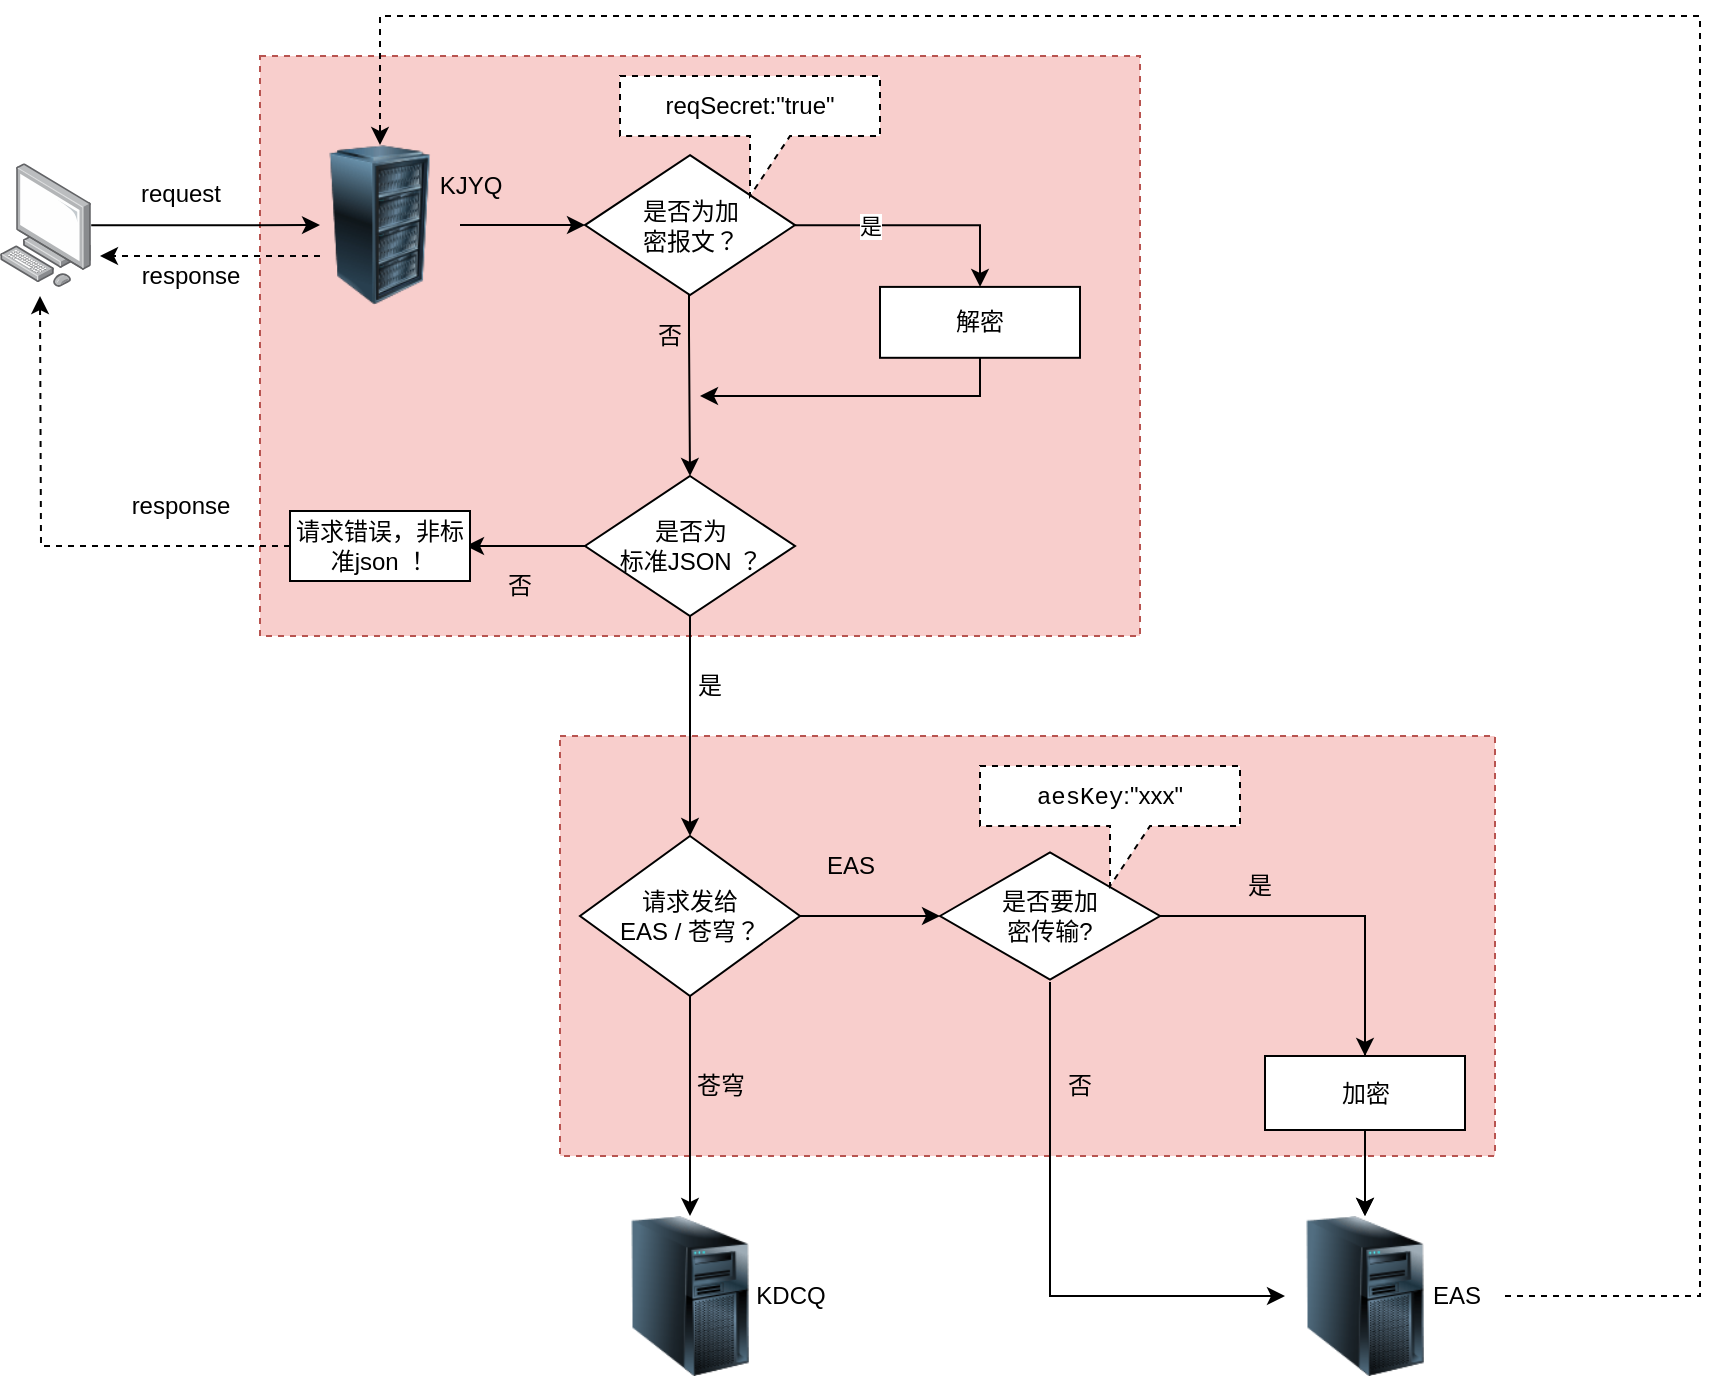 <mxfile version="20.6.0" type="github">
  <diagram id="U3X7yAVofSB0_fFjsSE9" name="第 1 页">
    <mxGraphModel dx="1038" dy="539" grid="1" gridSize="10" guides="1" tooltips="1" connect="1" arrows="1" fold="1" page="1" pageScale="1" pageWidth="3300" pageHeight="4681" math="0" shadow="0">
      <root>
        <mxCell id="0" />
        <mxCell id="1" parent="0" />
        <mxCell id="NWSvcn1y5vmJvd92Y7-b-102" value="" style="rounded=0;whiteSpace=wrap;html=1;dashed=1;fillColor=#f8cecc;strokeColor=#b85450;" parent="1" vertex="1">
          <mxGeometry x="350" y="420" width="467.5" height="210" as="geometry" />
        </mxCell>
        <mxCell id="NWSvcn1y5vmJvd92Y7-b-82" value="" style="rounded=0;whiteSpace=wrap;html=1;dashed=1;fillColor=#f8cecc;strokeColor=#b85450;" parent="1" vertex="1">
          <mxGeometry x="200" y="80" width="440" height="290" as="geometry" />
        </mxCell>
        <mxCell id="NWSvcn1y5vmJvd92Y7-b-14" style="edgeStyle=orthogonalEdgeStyle;rounded=0;orthogonalLoop=1;jettySize=auto;html=1;" parent="1" source="NWSvcn1y5vmJvd92Y7-b-3" edge="1">
          <mxGeometry relative="1" as="geometry">
            <mxPoint x="230" y="164.55" as="targetPoint" />
          </mxGeometry>
        </mxCell>
        <mxCell id="NWSvcn1y5vmJvd92Y7-b-3" value="" style="points=[];aspect=fixed;html=1;align=center;shadow=0;dashed=0;image;image=img/lib/allied_telesis/computer_and_terminals/Personal_Computer.svg;" parent="1" vertex="1">
          <mxGeometry x="70" y="133.65" width="45.6" height="61.8" as="geometry" />
        </mxCell>
        <mxCell id="NWSvcn1y5vmJvd92Y7-b-10" value="" style="image;html=1;image=img/lib/clip_art/computers/Server_Tower_128x128.png" parent="1" vertex="1">
          <mxGeometry x="375" y="660" width="80" height="80" as="geometry" />
        </mxCell>
        <mxCell id="B21uSw1qVCdi_lBnASV5-16" style="edgeStyle=orthogonalEdgeStyle;rounded=0;orthogonalLoop=1;jettySize=auto;html=1;entryX=0.5;entryY=0;entryDx=0;entryDy=0;dashed=1;" edge="1" parent="1" source="NWSvcn1y5vmJvd92Y7-b-20" target="NWSvcn1y5vmJvd92Y7-b-13">
          <mxGeometry relative="1" as="geometry">
            <Array as="points">
              <mxPoint x="920" y="700" />
              <mxPoint x="920" y="60" />
              <mxPoint x="260" y="60" />
            </Array>
          </mxGeometry>
        </mxCell>
        <mxCell id="NWSvcn1y5vmJvd92Y7-b-11" value="" style="image;html=1;image=img/lib/clip_art/computers/Server_Tower_128x128.png" parent="1" vertex="1">
          <mxGeometry x="712.5" y="660" width="80" height="80" as="geometry" />
        </mxCell>
        <mxCell id="NWSvcn1y5vmJvd92Y7-b-30" value="" style="edgeStyle=orthogonalEdgeStyle;rounded=0;orthogonalLoop=1;jettySize=auto;html=1;" parent="1" source="NWSvcn1y5vmJvd92Y7-b-13" target="NWSvcn1y5vmJvd92Y7-b-24" edge="1">
          <mxGeometry relative="1" as="geometry">
            <mxPoint x="320" y="164.6" as="sourcePoint" />
          </mxGeometry>
        </mxCell>
        <mxCell id="NWSvcn1y5vmJvd92Y7-b-13" value="" style="image;html=1;image=img/lib/clip_art/computers/Server_Rack_128x128.png" parent="1" vertex="1">
          <mxGeometry x="220" y="124.55" width="80" height="80" as="geometry" />
        </mxCell>
        <mxCell id="NWSvcn1y5vmJvd92Y7-b-19" value="KDCQ" style="text;html=1;align=center;verticalAlign=middle;resizable=0;points=[];autosize=1;strokeColor=none;fillColor=none;" parent="1" vertex="1">
          <mxGeometry x="435" y="685" width="60" height="30" as="geometry" />
        </mxCell>
        <mxCell id="NWSvcn1y5vmJvd92Y7-b-20" value="EAS" style="text;html=1;align=center;verticalAlign=middle;resizable=0;points=[];autosize=1;strokeColor=none;fillColor=none;" parent="1" vertex="1">
          <mxGeometry x="772.5" y="685" width="50" height="30" as="geometry" />
        </mxCell>
        <mxCell id="NWSvcn1y5vmJvd92Y7-b-21" value="request" style="text;html=1;align=center;verticalAlign=middle;resizable=0;points=[];autosize=1;strokeColor=none;fillColor=none;" parent="1" vertex="1">
          <mxGeometry x="130" y="133.65" width="60" height="30" as="geometry" />
        </mxCell>
        <mxCell id="NWSvcn1y5vmJvd92Y7-b-81" style="edgeStyle=orthogonalEdgeStyle;rounded=0;orthogonalLoop=1;jettySize=auto;html=1;entryX=0.5;entryY=0;entryDx=0;entryDy=0;" parent="1" source="NWSvcn1y5vmJvd92Y7-b-24" target="NWSvcn1y5vmJvd92Y7-b-54" edge="1">
          <mxGeometry relative="1" as="geometry" />
        </mxCell>
        <mxCell id="NWSvcn1y5vmJvd92Y7-b-24" value="是否为加&lt;br&gt;密报文？" style="rhombus;whiteSpace=wrap;html=1;" parent="1" vertex="1">
          <mxGeometry x="362.5" y="129.55" width="105" height="70" as="geometry" />
        </mxCell>
        <mxCell id="NWSvcn1y5vmJvd92Y7-b-36" style="edgeStyle=orthogonalEdgeStyle;rounded=0;orthogonalLoop=1;jettySize=auto;html=1;" parent="1" edge="1">
          <mxGeometry relative="1" as="geometry">
            <mxPoint x="414.5" y="199.55" as="sourcePoint" />
            <mxPoint x="415" y="290" as="targetPoint" />
            <Array as="points">
              <mxPoint x="414.5" y="219.55" />
              <mxPoint x="414.5" y="409.55" />
            </Array>
          </mxGeometry>
        </mxCell>
        <mxCell id="NWSvcn1y5vmJvd92Y7-b-40" style="edgeStyle=orthogonalEdgeStyle;rounded=0;orthogonalLoop=1;jettySize=auto;html=1;exitX=1;exitY=0.5;exitDx=0;exitDy=0;" parent="1" source="NWSvcn1y5vmJvd92Y7-b-37" edge="1">
          <mxGeometry relative="1" as="geometry">
            <mxPoint x="540" y="510" as="targetPoint" />
          </mxGeometry>
        </mxCell>
        <mxCell id="NWSvcn1y5vmJvd92Y7-b-105" style="edgeStyle=orthogonalEdgeStyle;rounded=0;orthogonalLoop=1;jettySize=auto;html=1;fontColor=#000000;" parent="1" source="NWSvcn1y5vmJvd92Y7-b-37" target="NWSvcn1y5vmJvd92Y7-b-10" edge="1">
          <mxGeometry relative="1" as="geometry" />
        </mxCell>
        <mxCell id="NWSvcn1y5vmJvd92Y7-b-37" value="请求发给&lt;br&gt;EAS / 苍穹？" style="rhombus;whiteSpace=wrap;html=1;" parent="1" vertex="1">
          <mxGeometry x="360" y="470" width="110" height="80" as="geometry" />
        </mxCell>
        <mxCell id="NWSvcn1y5vmJvd92Y7-b-41" value="EAS" style="text;html=1;align=center;verticalAlign=middle;resizable=0;points=[];autosize=1;strokeColor=none;fillColor=none;" parent="1" vertex="1">
          <mxGeometry x="470" y="470" width="50" height="30" as="geometry" />
        </mxCell>
        <mxCell id="NWSvcn1y5vmJvd92Y7-b-46" value="苍穹" style="text;html=1;align=center;verticalAlign=middle;resizable=0;points=[];autosize=1;strokeColor=none;fillColor=none;" parent="1" vertex="1">
          <mxGeometry x="405" y="580" width="50" height="30" as="geometry" />
        </mxCell>
        <mxCell id="NWSvcn1y5vmJvd92Y7-b-50" value="是" style="edgeLabel;html=1;align=center;verticalAlign=middle;resizable=0;points=[];" parent="1" vertex="1" connectable="0">
          <mxGeometry x="599.999" y="100.0" as="geometry">
            <mxPoint x="-95" y="65" as="offset" />
          </mxGeometry>
        </mxCell>
        <mxCell id="NWSvcn1y5vmJvd92Y7-b-79" style="edgeStyle=orthogonalEdgeStyle;rounded=0;orthogonalLoop=1;jettySize=auto;html=1;" parent="1" source="NWSvcn1y5vmJvd92Y7-b-54" edge="1">
          <mxGeometry relative="1" as="geometry">
            <mxPoint x="420" y="250" as="targetPoint" />
            <Array as="points">
              <mxPoint x="560" y="250" />
            </Array>
          </mxGeometry>
        </mxCell>
        <mxCell id="NWSvcn1y5vmJvd92Y7-b-54" value="解密" style="rounded=0;whiteSpace=wrap;html=1;" parent="1" vertex="1">
          <mxGeometry x="510" y="195.45" width="100" height="35.45" as="geometry" />
        </mxCell>
        <mxCell id="NWSvcn1y5vmJvd92Y7-b-68" value="否" style="text;html=1;strokeColor=none;fillColor=none;align=center;verticalAlign=middle;whiteSpace=wrap;rounded=0;" parent="1" vertex="1">
          <mxGeometry x="375" y="204.55" width="60" height="30" as="geometry" />
        </mxCell>
        <mxCell id="NWSvcn1y5vmJvd92Y7-b-71" value="KJYQ" style="text;html=1;align=center;verticalAlign=middle;resizable=0;points=[];autosize=1;strokeColor=none;fillColor=none;" parent="1" vertex="1">
          <mxGeometry x="280" y="129.55" width="50" height="30" as="geometry" />
        </mxCell>
        <mxCell id="NWSvcn1y5vmJvd92Y7-b-83" value="reqSecret:&quot;true&quot;" style="shape=callout;whiteSpace=wrap;html=1;perimeter=calloutPerimeter;dashed=1;" parent="1" vertex="1">
          <mxGeometry x="380" y="90" width="130" height="60" as="geometry" />
        </mxCell>
        <mxCell id="NWSvcn1y5vmJvd92Y7-b-98" style="edgeStyle=orthogonalEdgeStyle;rounded=0;orthogonalLoop=1;jettySize=auto;html=1;entryX=0.5;entryY=0;entryDx=0;entryDy=0;fontColor=#000000;" parent="1" source="NWSvcn1y5vmJvd92Y7-b-84" target="NWSvcn1y5vmJvd92Y7-b-89" edge="1">
          <mxGeometry relative="1" as="geometry" />
        </mxCell>
        <mxCell id="NWSvcn1y5vmJvd92Y7-b-103" style="edgeStyle=orthogonalEdgeStyle;rounded=0;orthogonalLoop=1;jettySize=auto;html=1;fontColor=#000000;" parent="1" source="NWSvcn1y5vmJvd92Y7-b-84" target="NWSvcn1y5vmJvd92Y7-b-11" edge="1">
          <mxGeometry relative="1" as="geometry" />
        </mxCell>
        <mxCell id="NWSvcn1y5vmJvd92Y7-b-104" style="edgeStyle=orthogonalEdgeStyle;rounded=0;orthogonalLoop=1;jettySize=auto;html=1;fontColor=#000000;" parent="1" source="NWSvcn1y5vmJvd92Y7-b-84" target="NWSvcn1y5vmJvd92Y7-b-11" edge="1">
          <mxGeometry relative="1" as="geometry">
            <Array as="points">
              <mxPoint x="595" y="700" />
            </Array>
          </mxGeometry>
        </mxCell>
        <mxCell id="NWSvcn1y5vmJvd92Y7-b-84" value="是否要加&lt;br&gt;密传输?" style="html=1;whiteSpace=wrap;aspect=fixed;shape=isoRectangle;" parent="1" vertex="1">
          <mxGeometry x="540" y="477" width="110" height="66" as="geometry" />
        </mxCell>
        <mxCell id="NWSvcn1y5vmJvd92Y7-b-85" value="&lt;span style=&quot;background-color: rgb(255, 255, 255); font-family: Consolas, courier;&quot;&gt;aesKey&lt;/span&gt;:&quot;xxx&quot;" style="shape=callout;whiteSpace=wrap;html=1;perimeter=calloutPerimeter;dashed=1;fontColor=#000000;" parent="1" vertex="1">
          <mxGeometry x="560" y="435" width="130" height="60" as="geometry" />
        </mxCell>
        <mxCell id="NWSvcn1y5vmJvd92Y7-b-101" style="edgeStyle=orthogonalEdgeStyle;rounded=0;orthogonalLoop=1;jettySize=auto;html=1;fontColor=#000000;" parent="1" source="NWSvcn1y5vmJvd92Y7-b-89" target="NWSvcn1y5vmJvd92Y7-b-11" edge="1">
          <mxGeometry relative="1" as="geometry" />
        </mxCell>
        <mxCell id="NWSvcn1y5vmJvd92Y7-b-89" value="加密" style="rounded=0;whiteSpace=wrap;html=1;" parent="1" vertex="1">
          <mxGeometry x="702.5" y="580" width="100" height="37" as="geometry" />
        </mxCell>
        <mxCell id="NWSvcn1y5vmJvd92Y7-b-92" value="是" style="text;html=1;strokeColor=none;fillColor=none;align=center;verticalAlign=middle;whiteSpace=wrap;rounded=0;fontColor=#000000;" parent="1" vertex="1">
          <mxGeometry x="670" y="480" width="60" height="30" as="geometry" />
        </mxCell>
        <mxCell id="NWSvcn1y5vmJvd92Y7-b-97" value="否" style="text;html=1;strokeColor=none;fillColor=none;align=center;verticalAlign=middle;whiteSpace=wrap;rounded=0;fontColor=#000000;" parent="1" vertex="1">
          <mxGeometry x="580" y="580" width="60" height="30" as="geometry" />
        </mxCell>
        <mxCell id="B21uSw1qVCdi_lBnASV5-2" style="edgeStyle=orthogonalEdgeStyle;rounded=0;orthogonalLoop=1;jettySize=auto;html=1;" edge="1" parent="1" source="B21uSw1qVCdi_lBnASV5-1" target="NWSvcn1y5vmJvd92Y7-b-37">
          <mxGeometry relative="1" as="geometry" />
        </mxCell>
        <mxCell id="B21uSw1qVCdi_lBnASV5-6" style="edgeStyle=orthogonalEdgeStyle;rounded=0;orthogonalLoop=1;jettySize=auto;html=1;" edge="1" parent="1" source="B21uSw1qVCdi_lBnASV5-1">
          <mxGeometry relative="1" as="geometry">
            <mxPoint x="303" y="325" as="targetPoint" />
          </mxGeometry>
        </mxCell>
        <mxCell id="B21uSw1qVCdi_lBnASV5-1" value="是否为&lt;br&gt;标准JSON ？" style="rhombus;whiteSpace=wrap;html=1;" vertex="1" parent="1">
          <mxGeometry x="362.5" y="290" width="105" height="70" as="geometry" />
        </mxCell>
        <mxCell id="B21uSw1qVCdi_lBnASV5-3" value="是" style="text;html=1;strokeColor=none;fillColor=none;align=center;verticalAlign=middle;whiteSpace=wrap;rounded=0;" vertex="1" parent="1">
          <mxGeometry x="395" y="380" width="60" height="30" as="geometry" />
        </mxCell>
        <mxCell id="B21uSw1qVCdi_lBnASV5-9" style="edgeStyle=orthogonalEdgeStyle;rounded=0;orthogonalLoop=1;jettySize=auto;html=1;dashed=1;" edge="1" parent="1" source="B21uSw1qVCdi_lBnASV5-7">
          <mxGeometry relative="1" as="geometry">
            <mxPoint x="90" y="200" as="targetPoint" />
          </mxGeometry>
        </mxCell>
        <mxCell id="B21uSw1qVCdi_lBnASV5-7" value="请求错误，非标准json ！" style="rounded=0;whiteSpace=wrap;html=1;" vertex="1" parent="1">
          <mxGeometry x="215" y="307.5" width="90" height="35" as="geometry" />
        </mxCell>
        <mxCell id="B21uSw1qVCdi_lBnASV5-12" value="否" style="text;html=1;strokeColor=none;fillColor=none;align=center;verticalAlign=middle;whiteSpace=wrap;rounded=0;" vertex="1" parent="1">
          <mxGeometry x="300" y="330" width="60" height="30" as="geometry" />
        </mxCell>
        <mxCell id="B21uSw1qVCdi_lBnASV5-13" value="response" style="text;html=1;align=center;verticalAlign=middle;resizable=0;points=[];autosize=1;strokeColor=none;fillColor=none;" vertex="1" parent="1">
          <mxGeometry x="125" y="290" width="70" height="30" as="geometry" />
        </mxCell>
        <mxCell id="B21uSw1qVCdi_lBnASV5-17" value="" style="endArrow=classic;html=1;rounded=0;dashed=1;exitX=0.125;exitY=0.693;exitDx=0;exitDy=0;exitPerimeter=0;" edge="1" parent="1" source="NWSvcn1y5vmJvd92Y7-b-13">
          <mxGeometry width="50" height="50" relative="1" as="geometry">
            <mxPoint x="190" y="180" as="sourcePoint" />
            <mxPoint x="120" y="180" as="targetPoint" />
            <Array as="points">
              <mxPoint x="140" y="180" />
            </Array>
          </mxGeometry>
        </mxCell>
        <mxCell id="B21uSw1qVCdi_lBnASV5-19" value="response" style="text;html=1;align=center;verticalAlign=middle;resizable=0;points=[];autosize=1;strokeColor=none;fillColor=none;" vertex="1" parent="1">
          <mxGeometry x="130" y="174.55" width="70" height="30" as="geometry" />
        </mxCell>
      </root>
    </mxGraphModel>
  </diagram>
</mxfile>
